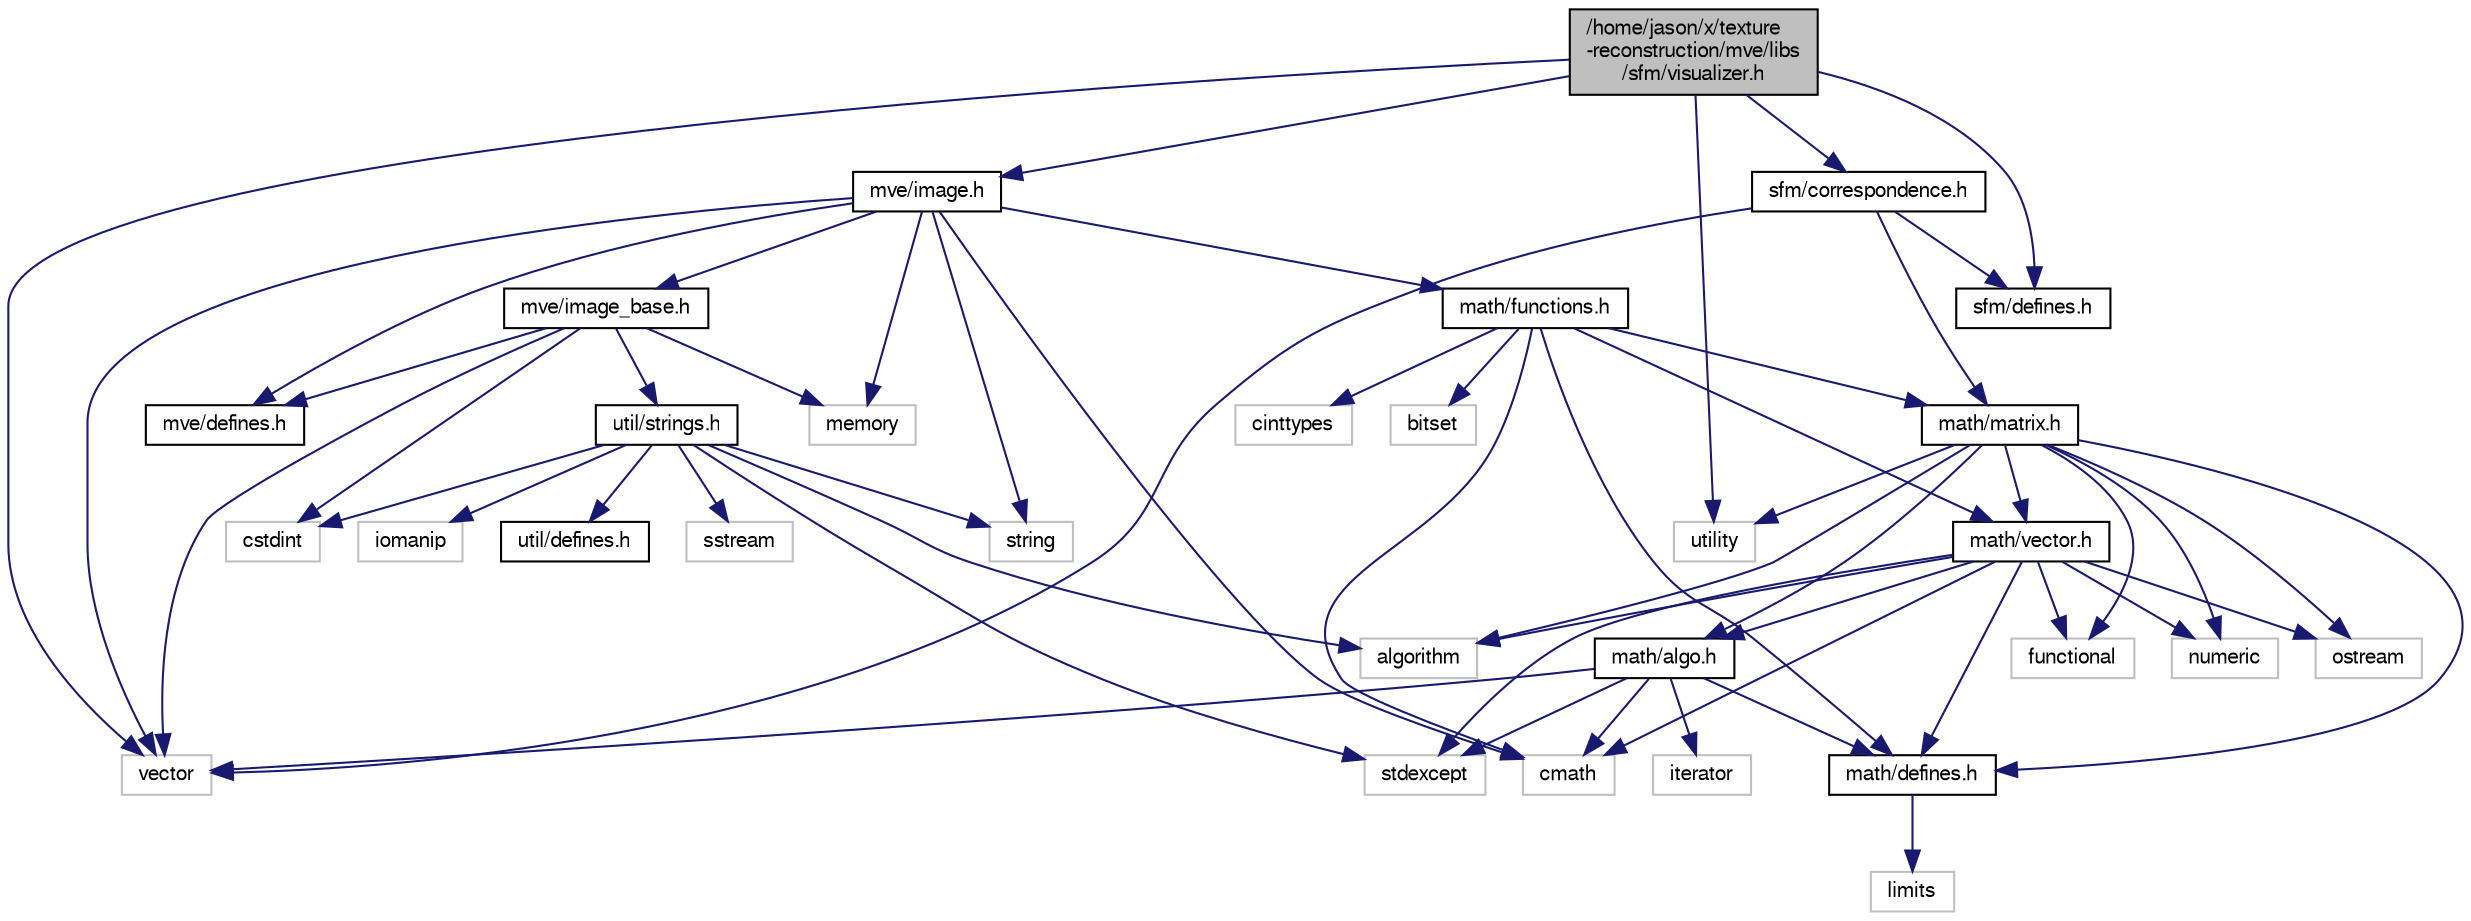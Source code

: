 digraph "/home/jason/x/texture-reconstruction/mve/libs/sfm/visualizer.h"
{
  edge [fontname="FreeSans",fontsize="10",labelfontname="FreeSans",labelfontsize="10"];
  node [fontname="FreeSans",fontsize="10",shape=record];
  Node0 [label="/home/jason/x/texture\l-reconstruction/mve/libs\l/sfm/visualizer.h",height=0.2,width=0.4,color="black", fillcolor="grey75", style="filled", fontcolor="black"];
  Node0 -> Node1 [color="midnightblue",fontsize="10",style="solid",fontname="FreeSans"];
  Node1 [label="utility",height=0.2,width=0.4,color="grey75", fillcolor="white", style="filled"];
  Node0 -> Node2 [color="midnightblue",fontsize="10",style="solid",fontname="FreeSans"];
  Node2 [label="vector",height=0.2,width=0.4,color="grey75", fillcolor="white", style="filled"];
  Node0 -> Node3 [color="midnightblue",fontsize="10",style="solid",fontname="FreeSans"];
  Node3 [label="mve/image.h",height=0.2,width=0.4,color="black", fillcolor="white", style="filled",URL="$image_8h.html"];
  Node3 -> Node4 [color="midnightblue",fontsize="10",style="solid",fontname="FreeSans"];
  Node4 [label="string",height=0.2,width=0.4,color="grey75", fillcolor="white", style="filled"];
  Node3 -> Node2 [color="midnightblue",fontsize="10",style="solid",fontname="FreeSans"];
  Node3 -> Node5 [color="midnightblue",fontsize="10",style="solid",fontname="FreeSans"];
  Node5 [label="memory",height=0.2,width=0.4,color="grey75", fillcolor="white", style="filled"];
  Node3 -> Node6 [color="midnightblue",fontsize="10",style="solid",fontname="FreeSans"];
  Node6 [label="math/functions.h",height=0.2,width=0.4,color="black", fillcolor="white", style="filled",URL="$functions_8h.html"];
  Node6 -> Node7 [color="midnightblue",fontsize="10",style="solid",fontname="FreeSans"];
  Node7 [label="bitset",height=0.2,width=0.4,color="grey75", fillcolor="white", style="filled"];
  Node6 -> Node8 [color="midnightblue",fontsize="10",style="solid",fontname="FreeSans"];
  Node8 [label="cmath",height=0.2,width=0.4,color="grey75", fillcolor="white", style="filled"];
  Node6 -> Node9 [color="midnightblue",fontsize="10",style="solid",fontname="FreeSans"];
  Node9 [label="cinttypes",height=0.2,width=0.4,color="grey75", fillcolor="white", style="filled"];
  Node6 -> Node10 [color="midnightblue",fontsize="10",style="solid",fontname="FreeSans"];
  Node10 [label="math/defines.h",height=0.2,width=0.4,color="black", fillcolor="white", style="filled",URL="$math_2defines_8h.html"];
  Node10 -> Node11 [color="midnightblue",fontsize="10",style="solid",fontname="FreeSans"];
  Node11 [label="limits",height=0.2,width=0.4,color="grey75", fillcolor="white", style="filled"];
  Node6 -> Node12 [color="midnightblue",fontsize="10",style="solid",fontname="FreeSans"];
  Node12 [label="math/vector.h",height=0.2,width=0.4,color="black", fillcolor="white", style="filled",URL="$vector_8h.html"];
  Node12 -> Node13 [color="midnightblue",fontsize="10",style="solid",fontname="FreeSans"];
  Node13 [label="algorithm",height=0.2,width=0.4,color="grey75", fillcolor="white", style="filled"];
  Node12 -> Node14 [color="midnightblue",fontsize="10",style="solid",fontname="FreeSans"];
  Node14 [label="functional",height=0.2,width=0.4,color="grey75", fillcolor="white", style="filled"];
  Node12 -> Node15 [color="midnightblue",fontsize="10",style="solid",fontname="FreeSans"];
  Node15 [label="stdexcept",height=0.2,width=0.4,color="grey75", fillcolor="white", style="filled"];
  Node12 -> Node16 [color="midnightblue",fontsize="10",style="solid",fontname="FreeSans"];
  Node16 [label="numeric",height=0.2,width=0.4,color="grey75", fillcolor="white", style="filled"];
  Node12 -> Node8 [color="midnightblue",fontsize="10",style="solid",fontname="FreeSans"];
  Node12 -> Node17 [color="midnightblue",fontsize="10",style="solid",fontname="FreeSans"];
  Node17 [label="ostream",height=0.2,width=0.4,color="grey75", fillcolor="white", style="filled"];
  Node12 -> Node10 [color="midnightblue",fontsize="10",style="solid",fontname="FreeSans"];
  Node12 -> Node18 [color="midnightblue",fontsize="10",style="solid",fontname="FreeSans"];
  Node18 [label="math/algo.h",height=0.2,width=0.4,color="black", fillcolor="white", style="filled",URL="$algo_8h.html"];
  Node18 -> Node8 [color="midnightblue",fontsize="10",style="solid",fontname="FreeSans"];
  Node18 -> Node2 [color="midnightblue",fontsize="10",style="solid",fontname="FreeSans"];
  Node18 -> Node19 [color="midnightblue",fontsize="10",style="solid",fontname="FreeSans"];
  Node19 [label="iterator",height=0.2,width=0.4,color="grey75", fillcolor="white", style="filled"];
  Node18 -> Node15 [color="midnightblue",fontsize="10",style="solid",fontname="FreeSans"];
  Node18 -> Node10 [color="midnightblue",fontsize="10",style="solid",fontname="FreeSans"];
  Node6 -> Node20 [color="midnightblue",fontsize="10",style="solid",fontname="FreeSans"];
  Node20 [label="math/matrix.h",height=0.2,width=0.4,color="black", fillcolor="white", style="filled",URL="$matrix_8h.html"];
  Node20 -> Node13 [color="midnightblue",fontsize="10",style="solid",fontname="FreeSans"];
  Node20 -> Node14 [color="midnightblue",fontsize="10",style="solid",fontname="FreeSans"];
  Node20 -> Node1 [color="midnightblue",fontsize="10",style="solid",fontname="FreeSans"];
  Node20 -> Node16 [color="midnightblue",fontsize="10",style="solid",fontname="FreeSans"];
  Node20 -> Node17 [color="midnightblue",fontsize="10",style="solid",fontname="FreeSans"];
  Node20 -> Node10 [color="midnightblue",fontsize="10",style="solid",fontname="FreeSans"];
  Node20 -> Node18 [color="midnightblue",fontsize="10",style="solid",fontname="FreeSans"];
  Node20 -> Node12 [color="midnightblue",fontsize="10",style="solid",fontname="FreeSans"];
  Node3 -> Node21 [color="midnightblue",fontsize="10",style="solid",fontname="FreeSans"];
  Node21 [label="mve/defines.h",height=0.2,width=0.4,color="black", fillcolor="white", style="filled",URL="$mve_2defines_8h.html"];
  Node3 -> Node22 [color="midnightblue",fontsize="10",style="solid",fontname="FreeSans"];
  Node22 [label="mve/image_base.h",height=0.2,width=0.4,color="black", fillcolor="white", style="filled",URL="$image__base_8h.html"];
  Node22 -> Node23 [color="midnightblue",fontsize="10",style="solid",fontname="FreeSans"];
  Node23 [label="cstdint",height=0.2,width=0.4,color="grey75", fillcolor="white", style="filled"];
  Node22 -> Node5 [color="midnightblue",fontsize="10",style="solid",fontname="FreeSans"];
  Node22 -> Node2 [color="midnightblue",fontsize="10",style="solid",fontname="FreeSans"];
  Node22 -> Node24 [color="midnightblue",fontsize="10",style="solid",fontname="FreeSans"];
  Node24 [label="util/strings.h",height=0.2,width=0.4,color="black", fillcolor="white", style="filled",URL="$strings_8h.html"];
  Node24 -> Node25 [color="midnightblue",fontsize="10",style="solid",fontname="FreeSans"];
  Node25 [label="sstream",height=0.2,width=0.4,color="grey75", fillcolor="white", style="filled"];
  Node24 -> Node4 [color="midnightblue",fontsize="10",style="solid",fontname="FreeSans"];
  Node24 -> Node26 [color="midnightblue",fontsize="10",style="solid",fontname="FreeSans"];
  Node26 [label="iomanip",height=0.2,width=0.4,color="grey75", fillcolor="white", style="filled"];
  Node24 -> Node15 [color="midnightblue",fontsize="10",style="solid",fontname="FreeSans"];
  Node24 -> Node13 [color="midnightblue",fontsize="10",style="solid",fontname="FreeSans"];
  Node24 -> Node23 [color="midnightblue",fontsize="10",style="solid",fontname="FreeSans"];
  Node24 -> Node27 [color="midnightblue",fontsize="10",style="solid",fontname="FreeSans"];
  Node27 [label="util/defines.h",height=0.2,width=0.4,color="black", fillcolor="white", style="filled",URL="$util_2defines_8h.html"];
  Node22 -> Node21 [color="midnightblue",fontsize="10",style="solid",fontname="FreeSans"];
  Node3 -> Node8 [color="midnightblue",fontsize="10",style="solid",fontname="FreeSans"];
  Node0 -> Node28 [color="midnightblue",fontsize="10",style="solid",fontname="FreeSans"];
  Node28 [label="sfm/defines.h",height=0.2,width=0.4,color="black", fillcolor="white", style="filled",URL="$sfm_2defines_8h.html"];
  Node0 -> Node29 [color="midnightblue",fontsize="10",style="solid",fontname="FreeSans"];
  Node29 [label="sfm/correspondence.h",height=0.2,width=0.4,color="black", fillcolor="white", style="filled",URL="$correspondence_8h.html"];
  Node29 -> Node2 [color="midnightblue",fontsize="10",style="solid",fontname="FreeSans"];
  Node29 -> Node20 [color="midnightblue",fontsize="10",style="solid",fontname="FreeSans"];
  Node29 -> Node28 [color="midnightblue",fontsize="10",style="solid",fontname="FreeSans"];
}
